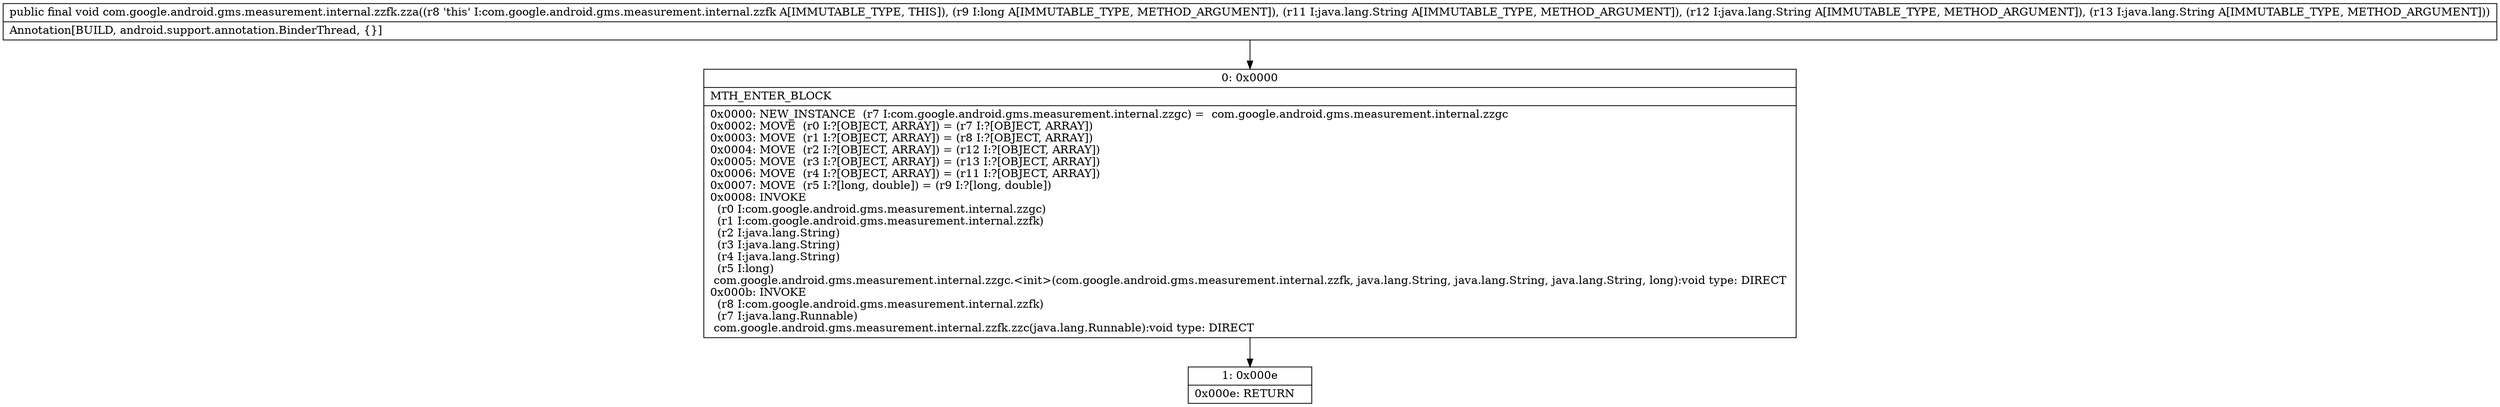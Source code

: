 digraph "CFG forcom.google.android.gms.measurement.internal.zzfk.zza(JLjava\/lang\/String;Ljava\/lang\/String;Ljava\/lang\/String;)V" {
Node_0 [shape=record,label="{0\:\ 0x0000|MTH_ENTER_BLOCK\l|0x0000: NEW_INSTANCE  (r7 I:com.google.android.gms.measurement.internal.zzgc) =  com.google.android.gms.measurement.internal.zzgc \l0x0002: MOVE  (r0 I:?[OBJECT, ARRAY]) = (r7 I:?[OBJECT, ARRAY]) \l0x0003: MOVE  (r1 I:?[OBJECT, ARRAY]) = (r8 I:?[OBJECT, ARRAY]) \l0x0004: MOVE  (r2 I:?[OBJECT, ARRAY]) = (r12 I:?[OBJECT, ARRAY]) \l0x0005: MOVE  (r3 I:?[OBJECT, ARRAY]) = (r13 I:?[OBJECT, ARRAY]) \l0x0006: MOVE  (r4 I:?[OBJECT, ARRAY]) = (r11 I:?[OBJECT, ARRAY]) \l0x0007: MOVE  (r5 I:?[long, double]) = (r9 I:?[long, double]) \l0x0008: INVOKE  \l  (r0 I:com.google.android.gms.measurement.internal.zzgc)\l  (r1 I:com.google.android.gms.measurement.internal.zzfk)\l  (r2 I:java.lang.String)\l  (r3 I:java.lang.String)\l  (r4 I:java.lang.String)\l  (r5 I:long)\l com.google.android.gms.measurement.internal.zzgc.\<init\>(com.google.android.gms.measurement.internal.zzfk, java.lang.String, java.lang.String, java.lang.String, long):void type: DIRECT \l0x000b: INVOKE  \l  (r8 I:com.google.android.gms.measurement.internal.zzfk)\l  (r7 I:java.lang.Runnable)\l com.google.android.gms.measurement.internal.zzfk.zzc(java.lang.Runnable):void type: DIRECT \l}"];
Node_1 [shape=record,label="{1\:\ 0x000e|0x000e: RETURN   \l}"];
MethodNode[shape=record,label="{public final void com.google.android.gms.measurement.internal.zzfk.zza((r8 'this' I:com.google.android.gms.measurement.internal.zzfk A[IMMUTABLE_TYPE, THIS]), (r9 I:long A[IMMUTABLE_TYPE, METHOD_ARGUMENT]), (r11 I:java.lang.String A[IMMUTABLE_TYPE, METHOD_ARGUMENT]), (r12 I:java.lang.String A[IMMUTABLE_TYPE, METHOD_ARGUMENT]), (r13 I:java.lang.String A[IMMUTABLE_TYPE, METHOD_ARGUMENT]))  | Annotation[BUILD, android.support.annotation.BinderThread, \{\}]\l}"];
MethodNode -> Node_0;
Node_0 -> Node_1;
}

